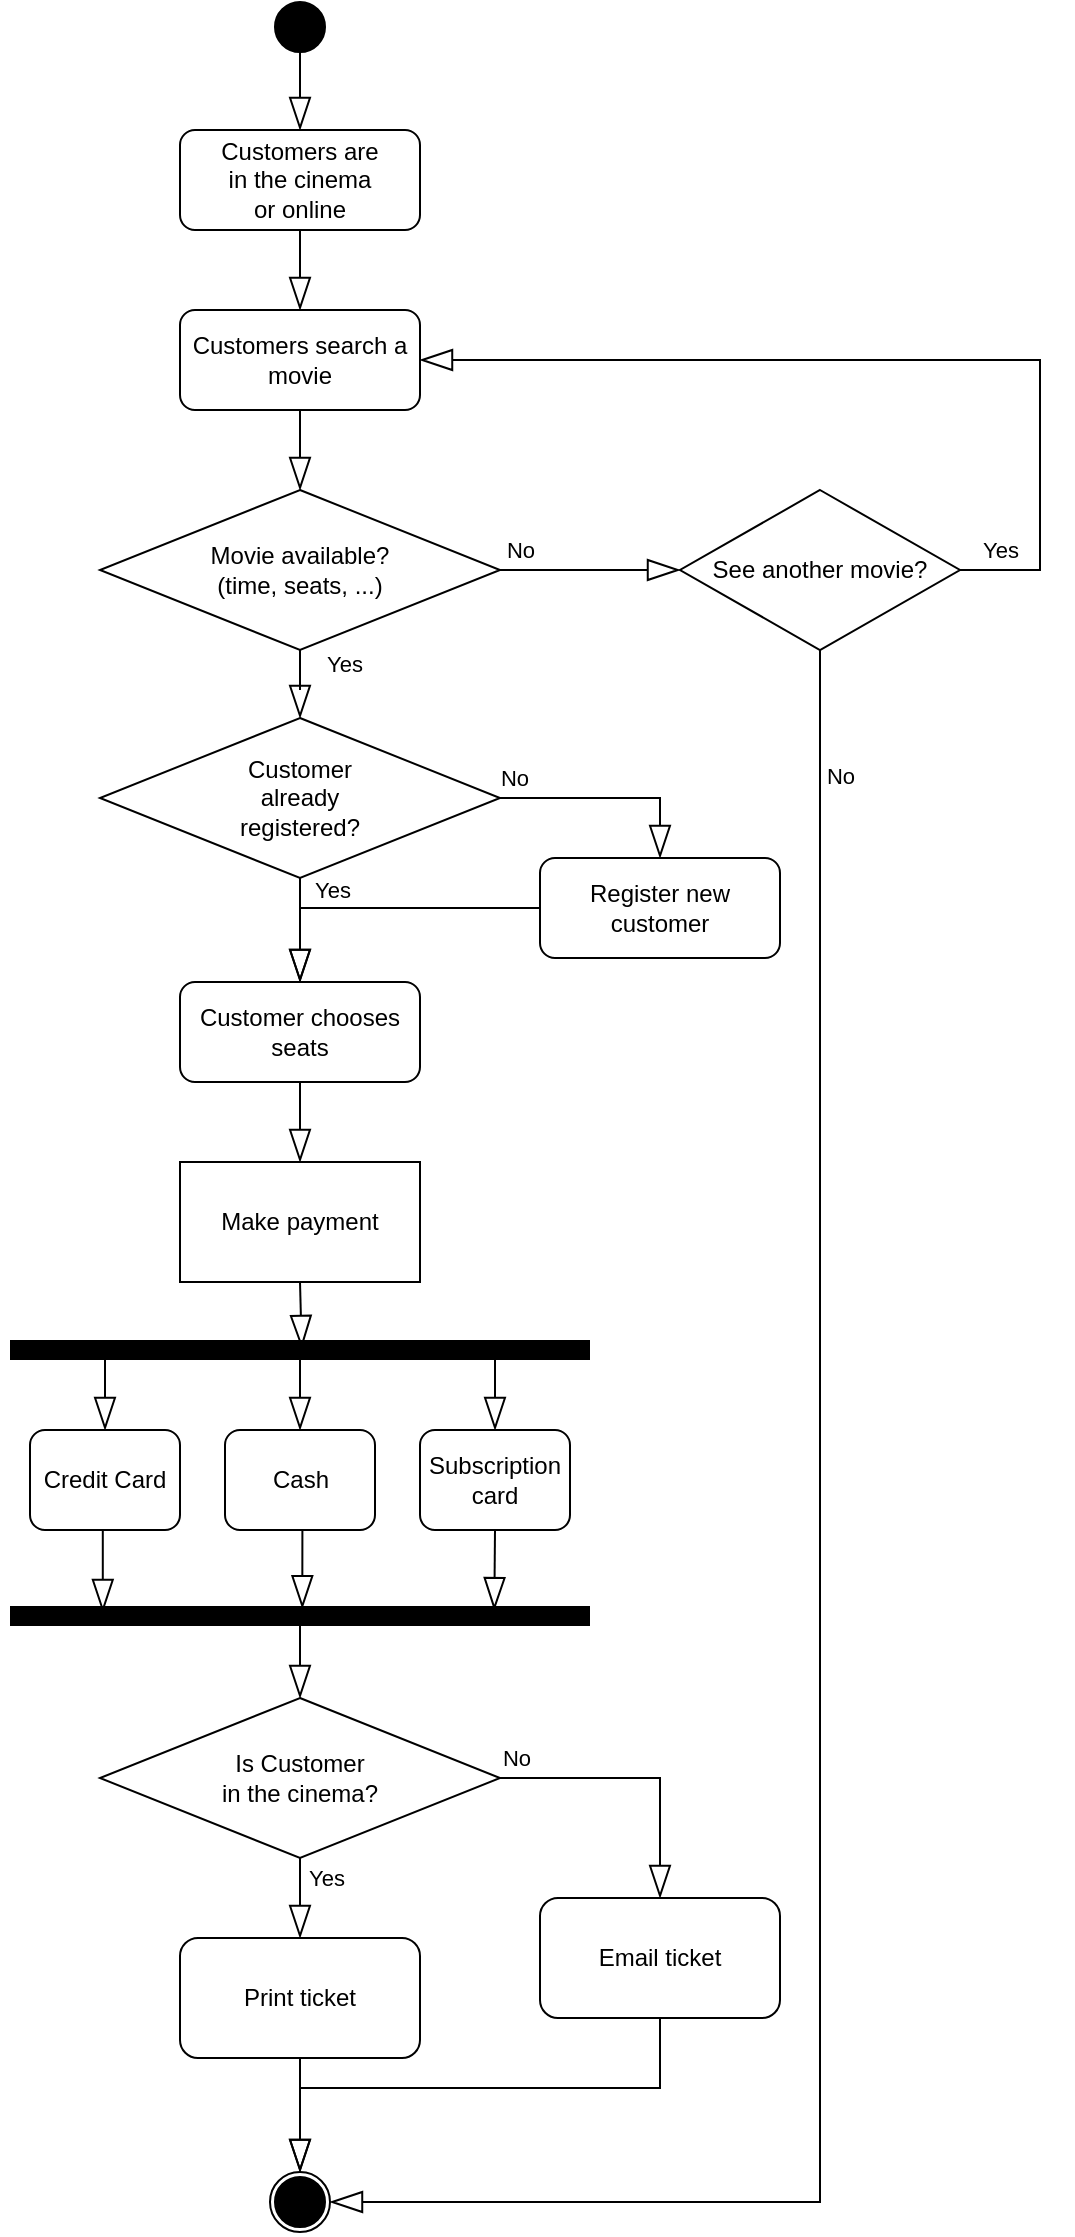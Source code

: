 <mxfile version="20.4.1" type="github"><diagram id="C5RBs43oDa-KdzZeNtuy" name="Page-1"><mxGraphModel dx="1767" dy="727" grid="1" gridSize="10" guides="1" tooltips="1" connect="1" arrows="1" fold="1" page="1" pageScale="1" pageWidth="827" pageHeight="1169" math="0" shadow="0"><root><mxCell id="WIyWlLk6GJQsqaUBKTNV-0"/><mxCell id="WIyWlLk6GJQsqaUBKTNV-1" parent="WIyWlLk6GJQsqaUBKTNV-0"/><mxCell id="-Ooaph7mHIyz4COmNBUZ-3" style="edgeStyle=none;curved=1;rounded=0;orthogonalLoop=1;jettySize=auto;html=1;endArrow=blockThin;startSize=14;endSize=14;sourcePerimeterSpacing=0;targetPerimeterSpacing=0;endFill=0;" edge="1" parent="WIyWlLk6GJQsqaUBKTNV-1" source="-Ooaph7mHIyz4COmNBUZ-0" target="-Ooaph7mHIyz4COmNBUZ-1"><mxGeometry relative="1" as="geometry"/></mxCell><mxCell id="-Ooaph7mHIyz4COmNBUZ-0" value="" style="ellipse;whiteSpace=wrap;html=1;aspect=fixed;hachureGap=4;fillColor=#000000;" vertex="1" parent="WIyWlLk6GJQsqaUBKTNV-1"><mxGeometry x="207.5" y="17" width="25" height="25" as="geometry"/></mxCell><mxCell id="-Ooaph7mHIyz4COmNBUZ-5" value="" style="edgeStyle=none;curved=1;rounded=0;orthogonalLoop=1;jettySize=auto;html=1;endArrow=blockThin;startSize=14;endSize=14;sourcePerimeterSpacing=0;targetPerimeterSpacing=0;endFill=0;" edge="1" parent="WIyWlLk6GJQsqaUBKTNV-1" source="-Ooaph7mHIyz4COmNBUZ-1" target="-Ooaph7mHIyz4COmNBUZ-4"><mxGeometry relative="1" as="geometry"/></mxCell><mxCell id="-Ooaph7mHIyz4COmNBUZ-1" value="Customers are &lt;br&gt;in the cinema&lt;br&gt;or online" style="rounded=1;whiteSpace=wrap;html=1;fontSize=12;glass=0;strokeWidth=1;shadow=0;hachureGap=4;fillColor=none;" vertex="1" parent="WIyWlLk6GJQsqaUBKTNV-1"><mxGeometry x="160" y="81" width="120" height="50" as="geometry"/></mxCell><mxCell id="-Ooaph7mHIyz4COmNBUZ-7" value="" style="edgeStyle=none;curved=1;rounded=0;orthogonalLoop=1;jettySize=auto;html=1;endArrow=blockThin;endFill=0;startSize=14;endSize=14;sourcePerimeterSpacing=0;targetPerimeterSpacing=0;" edge="1" parent="WIyWlLk6GJQsqaUBKTNV-1" source="-Ooaph7mHIyz4COmNBUZ-4" target="-Ooaph7mHIyz4COmNBUZ-6"><mxGeometry relative="1" as="geometry"/></mxCell><mxCell id="-Ooaph7mHIyz4COmNBUZ-4" value="Customers search a movie" style="rounded=1;whiteSpace=wrap;html=1;fontSize=12;glass=0;strokeWidth=1;shadow=0;hachureGap=4;fillColor=none;" vertex="1" parent="WIyWlLk6GJQsqaUBKTNV-1"><mxGeometry x="160" y="171" width="120" height="50" as="geometry"/></mxCell><mxCell id="-Ooaph7mHIyz4COmNBUZ-8" style="edgeStyle=orthogonalEdgeStyle;orthogonalLoop=1;jettySize=auto;html=1;endArrow=blockThin;endFill=0;startSize=14;endSize=14;sourcePerimeterSpacing=0;targetPerimeterSpacing=0;entryX=1;entryY=0.5;entryDx=0;entryDy=0;rounded=0;exitX=1;exitY=0.5;exitDx=0;exitDy=0;" edge="1" parent="WIyWlLk6GJQsqaUBKTNV-1" source="-Ooaph7mHIyz4COmNBUZ-12" target="-Ooaph7mHIyz4COmNBUZ-4"><mxGeometry relative="1" as="geometry"><mxPoint x="490" y="131" as="sourcePoint"/><mxPoint x="350" y="251" as="targetPoint"/><Array as="points"><mxPoint x="590" y="301"/><mxPoint x="590" y="196"/></Array></mxGeometry></mxCell><mxCell id="-Ooaph7mHIyz4COmNBUZ-9" value="Yes" style="edgeLabel;html=1;align=center;verticalAlign=middle;resizable=0;points=[];" vertex="1" connectable="0" parent="-Ooaph7mHIyz4COmNBUZ-8"><mxGeometry x="-0.85" y="-2" relative="1" as="geometry"><mxPoint x="-14" y="-12" as="offset"/></mxGeometry></mxCell><mxCell id="-Ooaph7mHIyz4COmNBUZ-11" value="" style="edgeStyle=orthogonalEdgeStyle;rounded=0;orthogonalLoop=1;jettySize=auto;html=1;endArrow=blockThin;endFill=0;startSize=14;endSize=14;sourcePerimeterSpacing=0;targetPerimeterSpacing=0;" edge="1" parent="WIyWlLk6GJQsqaUBKTNV-1" source="-Ooaph7mHIyz4COmNBUZ-6" target="-Ooaph7mHIyz4COmNBUZ-10"><mxGeometry relative="1" as="geometry"/></mxCell><mxCell id="-Ooaph7mHIyz4COmNBUZ-20" value="Yes" style="edgeLabel;html=1;align=center;verticalAlign=middle;resizable=0;points=[];" vertex="1" connectable="0" parent="-Ooaph7mHIyz4COmNBUZ-11"><mxGeometry x="-0.256" y="-1" relative="1" as="geometry"><mxPoint x="21" y="-9" as="offset"/></mxGeometry></mxCell><mxCell id="-Ooaph7mHIyz4COmNBUZ-13" value="" style="edgeStyle=orthogonalEdgeStyle;rounded=0;orthogonalLoop=1;jettySize=auto;html=1;endArrow=blockThin;endFill=0;startSize=14;endSize=14;sourcePerimeterSpacing=0;targetPerimeterSpacing=0;" edge="1" parent="WIyWlLk6GJQsqaUBKTNV-1" source="-Ooaph7mHIyz4COmNBUZ-6" target="-Ooaph7mHIyz4COmNBUZ-12"><mxGeometry relative="1" as="geometry"/></mxCell><mxCell id="-Ooaph7mHIyz4COmNBUZ-14" value="No" style="edgeLabel;html=1;align=center;verticalAlign=middle;resizable=0;points=[];" vertex="1" connectable="0" parent="-Ooaph7mHIyz4COmNBUZ-13"><mxGeometry x="-0.246" y="-1" relative="1" as="geometry"><mxPoint x="-24" y="-11" as="offset"/></mxGeometry></mxCell><mxCell id="-Ooaph7mHIyz4COmNBUZ-6" value="Movie available?&lt;br&gt;(time, seats, ...)" style="rhombus;whiteSpace=wrap;html=1;hachureGap=4;" vertex="1" parent="WIyWlLk6GJQsqaUBKTNV-1"><mxGeometry x="120" y="261" width="200" height="80" as="geometry"/></mxCell><mxCell id="-Ooaph7mHIyz4COmNBUZ-23" style="edgeStyle=orthogonalEdgeStyle;rounded=0;orthogonalLoop=1;jettySize=auto;html=1;entryX=0.5;entryY=0;entryDx=0;entryDy=0;endArrow=blockThin;endFill=0;startSize=14;endSize=14;sourcePerimeterSpacing=0;targetPerimeterSpacing=0;exitX=1;exitY=0.5;exitDx=0;exitDy=0;" edge="1" parent="WIyWlLk6GJQsqaUBKTNV-1" source="-Ooaph7mHIyz4COmNBUZ-10" target="-Ooaph7mHIyz4COmNBUZ-21"><mxGeometry relative="1" as="geometry"/></mxCell><mxCell id="-Ooaph7mHIyz4COmNBUZ-24" value="No" style="edgeLabel;html=1;align=center;verticalAlign=middle;resizable=0;points=[];" vertex="1" connectable="0" parent="-Ooaph7mHIyz4COmNBUZ-23"><mxGeometry x="-0.695" y="1" relative="1" as="geometry"><mxPoint x="-10" y="-9" as="offset"/></mxGeometry></mxCell><mxCell id="-Ooaph7mHIyz4COmNBUZ-27" style="edgeStyle=orthogonalEdgeStyle;rounded=0;orthogonalLoop=1;jettySize=auto;html=1;exitX=0.5;exitY=1;exitDx=0;exitDy=0;entryX=0.5;entryY=0;entryDx=0;entryDy=0;endArrow=blockThin;endFill=0;startSize=14;endSize=14;sourcePerimeterSpacing=0;targetPerimeterSpacing=0;" edge="1" parent="WIyWlLk6GJQsqaUBKTNV-1" source="-Ooaph7mHIyz4COmNBUZ-10" target="-Ooaph7mHIyz4COmNBUZ-25"><mxGeometry relative="1" as="geometry"/></mxCell><mxCell id="-Ooaph7mHIyz4COmNBUZ-28" value="Yes" style="edgeLabel;html=1;align=center;verticalAlign=middle;resizable=0;points=[];" vertex="1" connectable="0" parent="-Ooaph7mHIyz4COmNBUZ-27"><mxGeometry x="-0.242" y="1" relative="1" as="geometry"><mxPoint x="15" y="-14" as="offset"/></mxGeometry></mxCell><mxCell id="-Ooaph7mHIyz4COmNBUZ-10" value="Customer &lt;br&gt;already &lt;br&gt;registered?" style="rhombus;whiteSpace=wrap;html=1;hachureGap=4;" vertex="1" parent="WIyWlLk6GJQsqaUBKTNV-1"><mxGeometry x="120" y="375" width="200" height="80" as="geometry"/></mxCell><mxCell id="-Ooaph7mHIyz4COmNBUZ-18" style="edgeStyle=orthogonalEdgeStyle;rounded=0;orthogonalLoop=1;jettySize=auto;html=1;endArrow=blockThin;endFill=0;startSize=14;endSize=14;sourcePerimeterSpacing=0;targetPerimeterSpacing=0;exitX=0.5;exitY=1;exitDx=0;exitDy=0;entryX=1;entryY=0.5;entryDx=0;entryDy=0;" edge="1" parent="WIyWlLk6GJQsqaUBKTNV-1" source="-Ooaph7mHIyz4COmNBUZ-12" target="-Ooaph7mHIyz4COmNBUZ-29"><mxGeometry relative="1" as="geometry"><mxPoint x="570" y="441" as="sourcePoint"/><mxPoint x="280" y="781" as="targetPoint"/><Array as="points"><mxPoint x="480" y="1117"/></Array></mxGeometry></mxCell><mxCell id="-Ooaph7mHIyz4COmNBUZ-19" value="No" style="edgeLabel;html=1;align=center;verticalAlign=middle;resizable=0;points=[];" vertex="1" connectable="0" parent="-Ooaph7mHIyz4COmNBUZ-18"><mxGeometry x="-0.761" y="4" relative="1" as="geometry"><mxPoint x="6" y="-59" as="offset"/></mxGeometry></mxCell><mxCell id="-Ooaph7mHIyz4COmNBUZ-12" value="See another movie?" style="rhombus;whiteSpace=wrap;html=1;hachureGap=4;" vertex="1" parent="WIyWlLk6GJQsqaUBKTNV-1"><mxGeometry x="410" y="261" width="140" height="80" as="geometry"/></mxCell><mxCell id="-Ooaph7mHIyz4COmNBUZ-17" value="" style="ellipse;whiteSpace=wrap;html=1;aspect=fixed;hachureGap=4;fillColor=#000000;" vertex="1" parent="WIyWlLk6GJQsqaUBKTNV-1"><mxGeometry x="207.5" y="1104.5" width="25" height="25" as="geometry"/></mxCell><mxCell id="-Ooaph7mHIyz4COmNBUZ-26" value="" style="edgeStyle=orthogonalEdgeStyle;rounded=0;orthogonalLoop=1;jettySize=auto;html=1;endArrow=blockThin;endFill=0;startSize=14;endSize=14;sourcePerimeterSpacing=0;targetPerimeterSpacing=0;entryX=0.5;entryY=0;entryDx=0;entryDy=0;" edge="1" parent="WIyWlLk6GJQsqaUBKTNV-1" source="-Ooaph7mHIyz4COmNBUZ-21" target="-Ooaph7mHIyz4COmNBUZ-25"><mxGeometry relative="1" as="geometry"/></mxCell><mxCell id="-Ooaph7mHIyz4COmNBUZ-21" value="Register new customer" style="rounded=1;whiteSpace=wrap;html=1;fontSize=12;glass=0;strokeWidth=1;shadow=0;hachureGap=4;fillColor=none;" vertex="1" parent="WIyWlLk6GJQsqaUBKTNV-1"><mxGeometry x="340" y="445" width="120" height="50" as="geometry"/></mxCell><mxCell id="-Ooaph7mHIyz4COmNBUZ-31" value="" style="edgeStyle=orthogonalEdgeStyle;rounded=0;orthogonalLoop=1;jettySize=auto;html=1;endArrow=blockThin;endFill=0;startSize=14;endSize=14;sourcePerimeterSpacing=0;targetPerimeterSpacing=0;" edge="1" parent="WIyWlLk6GJQsqaUBKTNV-1" source="-Ooaph7mHIyz4COmNBUZ-25" target="-Ooaph7mHIyz4COmNBUZ-30"><mxGeometry relative="1" as="geometry"/></mxCell><mxCell id="-Ooaph7mHIyz4COmNBUZ-25" value="Customer chooses seats" style="rounded=1;whiteSpace=wrap;html=1;fontSize=12;glass=0;strokeWidth=1;shadow=0;hachureGap=4;fillColor=none;" vertex="1" parent="WIyWlLk6GJQsqaUBKTNV-1"><mxGeometry x="160" y="507" width="120" height="50" as="geometry"/></mxCell><mxCell id="-Ooaph7mHIyz4COmNBUZ-29" value="" style="ellipse;whiteSpace=wrap;html=1;aspect=fixed;hachureGap=4;fillColor=none;" vertex="1" parent="WIyWlLk6GJQsqaUBKTNV-1"><mxGeometry x="205" y="1102" width="30" height="30" as="geometry"/></mxCell><mxCell id="-Ooaph7mHIyz4COmNBUZ-33" style="edgeStyle=orthogonalEdgeStyle;rounded=0;orthogonalLoop=1;jettySize=auto;html=1;exitX=0.5;exitY=1;exitDx=0;exitDy=0;entryX=0.503;entryY=0.4;entryDx=0;entryDy=0;entryPerimeter=0;endArrow=blockThin;endFill=0;startSize=14;endSize=14;sourcePerimeterSpacing=0;targetPerimeterSpacing=0;" edge="1" parent="WIyWlLk6GJQsqaUBKTNV-1" source="-Ooaph7mHIyz4COmNBUZ-30" target="-Ooaph7mHIyz4COmNBUZ-32"><mxGeometry relative="1" as="geometry"/></mxCell><mxCell id="-Ooaph7mHIyz4COmNBUZ-30" value="Make payment" style="whiteSpace=wrap;html=1;hachureGap=4;fillColor=default;" vertex="1" parent="WIyWlLk6GJQsqaUBKTNV-1"><mxGeometry x="160" y="597" width="120" height="60" as="geometry"/></mxCell><mxCell id="-Ooaph7mHIyz4COmNBUZ-43" style="edgeStyle=orthogonalEdgeStyle;rounded=0;orthogonalLoop=1;jettySize=auto;html=1;exitX=0.25;exitY=0.5;exitDx=0;exitDy=0;exitPerimeter=0;entryX=0.5;entryY=0;entryDx=0;entryDy=0;endArrow=blockThin;endFill=0;startSize=14;endSize=14;sourcePerimeterSpacing=0;targetPerimeterSpacing=0;" edge="1" parent="WIyWlLk6GJQsqaUBKTNV-1" source="-Ooaph7mHIyz4COmNBUZ-32" target="-Ooaph7mHIyz4COmNBUZ-36"><mxGeometry relative="1" as="geometry"/></mxCell><mxCell id="-Ooaph7mHIyz4COmNBUZ-44" style="edgeStyle=orthogonalEdgeStyle;rounded=0;orthogonalLoop=1;jettySize=auto;html=1;exitX=0.75;exitY=0.5;exitDx=0;exitDy=0;exitPerimeter=0;entryX=0.5;entryY=0;entryDx=0;entryDy=0;endArrow=blockThin;endFill=0;startSize=14;endSize=14;sourcePerimeterSpacing=0;targetPerimeterSpacing=0;" edge="1" parent="WIyWlLk6GJQsqaUBKTNV-1" source="-Ooaph7mHIyz4COmNBUZ-32" target="-Ooaph7mHIyz4COmNBUZ-39"><mxGeometry relative="1" as="geometry"/></mxCell><mxCell id="-Ooaph7mHIyz4COmNBUZ-45" value="" style="edgeStyle=orthogonalEdgeStyle;rounded=0;orthogonalLoop=1;jettySize=auto;html=1;endArrow=blockThin;endFill=0;startSize=14;endSize=14;sourcePerimeterSpacing=0;targetPerimeterSpacing=0;entryX=0.5;entryY=0;entryDx=0;entryDy=0;exitX=0.511;exitY=0.841;exitDx=0;exitDy=0;exitPerimeter=0;" edge="1" parent="WIyWlLk6GJQsqaUBKTNV-1" source="-Ooaph7mHIyz4COmNBUZ-32" target="-Ooaph7mHIyz4COmNBUZ-37"><mxGeometry relative="1" as="geometry"/></mxCell><mxCell id="-Ooaph7mHIyz4COmNBUZ-32" value="" style="line;strokeWidth=10;html=1;hachureGap=4;fillColor=default;" vertex="1" parent="WIyWlLk6GJQsqaUBKTNV-1"><mxGeometry x="75" y="686" width="290" height="10" as="geometry"/></mxCell><mxCell id="-Ooaph7mHIyz4COmNBUZ-47" style="edgeStyle=orthogonalEdgeStyle;rounded=0;orthogonalLoop=1;jettySize=auto;html=1;exitX=0.5;exitY=1;exitDx=0;exitDy=0;entryX=0.16;entryY=0.3;entryDx=0;entryDy=0;entryPerimeter=0;endArrow=blockThin;endFill=0;startSize=14;endSize=14;sourcePerimeterSpacing=0;targetPerimeterSpacing=0;" edge="1" parent="WIyWlLk6GJQsqaUBKTNV-1" source="-Ooaph7mHIyz4COmNBUZ-36" target="-Ooaph7mHIyz4COmNBUZ-46"><mxGeometry relative="1" as="geometry"/></mxCell><mxCell id="-Ooaph7mHIyz4COmNBUZ-36" value="Credit Card" style="rounded=1;whiteSpace=wrap;html=1;fontSize=12;glass=0;strokeWidth=1;shadow=0;hachureGap=4;fillColor=none;" vertex="1" parent="WIyWlLk6GJQsqaUBKTNV-1"><mxGeometry x="85" y="731" width="75" height="50" as="geometry"/></mxCell><mxCell id="-Ooaph7mHIyz4COmNBUZ-48" style="edgeStyle=orthogonalEdgeStyle;rounded=0;orthogonalLoop=1;jettySize=auto;html=1;exitX=0.5;exitY=1;exitDx=0;exitDy=0;entryX=0.504;entryY=0.112;entryDx=0;entryDy=0;entryPerimeter=0;endArrow=blockThin;endFill=0;startSize=14;endSize=14;sourcePerimeterSpacing=0;targetPerimeterSpacing=0;" edge="1" parent="WIyWlLk6GJQsqaUBKTNV-1" source="-Ooaph7mHIyz4COmNBUZ-37" target="-Ooaph7mHIyz4COmNBUZ-46"><mxGeometry relative="1" as="geometry"/></mxCell><mxCell id="-Ooaph7mHIyz4COmNBUZ-37" value="Cash" style="rounded=1;whiteSpace=wrap;html=1;fontSize=12;glass=0;strokeWidth=1;shadow=0;hachureGap=4;fillColor=none;" vertex="1" parent="WIyWlLk6GJQsqaUBKTNV-1"><mxGeometry x="182.5" y="731" width="75" height="50" as="geometry"/></mxCell><mxCell id="-Ooaph7mHIyz4COmNBUZ-49" style="edgeStyle=orthogonalEdgeStyle;rounded=0;orthogonalLoop=1;jettySize=auto;html=1;exitX=0.5;exitY=1;exitDx=0;exitDy=0;entryX=0.835;entryY=0.206;entryDx=0;entryDy=0;entryPerimeter=0;endArrow=blockThin;endFill=0;startSize=14;endSize=14;sourcePerimeterSpacing=0;targetPerimeterSpacing=0;" edge="1" parent="WIyWlLk6GJQsqaUBKTNV-1" source="-Ooaph7mHIyz4COmNBUZ-39" target="-Ooaph7mHIyz4COmNBUZ-46"><mxGeometry relative="1" as="geometry"/></mxCell><mxCell id="-Ooaph7mHIyz4COmNBUZ-39" value="Subscription card" style="rounded=1;whiteSpace=wrap;html=1;fontSize=12;glass=0;strokeWidth=1;shadow=0;hachureGap=4;fillColor=none;" vertex="1" parent="WIyWlLk6GJQsqaUBKTNV-1"><mxGeometry x="280" y="731" width="75" height="50" as="geometry"/></mxCell><mxCell id="-Ooaph7mHIyz4COmNBUZ-57" value="" style="edgeStyle=orthogonalEdgeStyle;rounded=0;orthogonalLoop=1;jettySize=auto;html=1;endArrow=blockThin;endFill=0;startSize=14;endSize=14;sourcePerimeterSpacing=0;targetPerimeterSpacing=0;" edge="1" parent="WIyWlLk6GJQsqaUBKTNV-1" source="-Ooaph7mHIyz4COmNBUZ-46" target="-Ooaph7mHIyz4COmNBUZ-56"><mxGeometry relative="1" as="geometry"/></mxCell><mxCell id="-Ooaph7mHIyz4COmNBUZ-46" value="" style="line;strokeWidth=10;html=1;hachureGap=4;fillColor=default;" vertex="1" parent="WIyWlLk6GJQsqaUBKTNV-1"><mxGeometry x="75" y="819" width="290" height="10" as="geometry"/></mxCell><mxCell id="-Ooaph7mHIyz4COmNBUZ-60" value="" style="edgeStyle=orthogonalEdgeStyle;rounded=0;orthogonalLoop=1;jettySize=auto;html=1;endArrow=blockThin;endFill=0;startSize=14;endSize=14;sourcePerimeterSpacing=0;targetPerimeterSpacing=0;exitX=0.5;exitY=1;exitDx=0;exitDy=0;entryX=0.5;entryY=0;entryDx=0;entryDy=0;" edge="1" parent="WIyWlLk6GJQsqaUBKTNV-1" source="-Ooaph7mHIyz4COmNBUZ-56" target="-Ooaph7mHIyz4COmNBUZ-59"><mxGeometry relative="1" as="geometry"/></mxCell><mxCell id="-Ooaph7mHIyz4COmNBUZ-61" value="Yes" style="edgeLabel;html=1;align=center;verticalAlign=middle;resizable=0;points=[];" vertex="1" connectable="0" parent="-Ooaph7mHIyz4COmNBUZ-60"><mxGeometry x="-0.254" y="-1" relative="1" as="geometry"><mxPoint x="14" y="-5" as="offset"/></mxGeometry></mxCell><mxCell id="-Ooaph7mHIyz4COmNBUZ-63" value="" style="edgeStyle=orthogonalEdgeStyle;rounded=0;orthogonalLoop=1;jettySize=auto;html=1;endArrow=blockThin;endFill=0;startSize=14;endSize=14;sourcePerimeterSpacing=0;targetPerimeterSpacing=0;entryX=0.5;entryY=0;entryDx=0;entryDy=0;" edge="1" parent="WIyWlLk6GJQsqaUBKTNV-1" source="-Ooaph7mHIyz4COmNBUZ-56" target="-Ooaph7mHIyz4COmNBUZ-62"><mxGeometry relative="1" as="geometry"/></mxCell><mxCell id="-Ooaph7mHIyz4COmNBUZ-66" value="No" style="edgeLabel;html=1;align=center;verticalAlign=middle;resizable=0;points=[];" vertex="1" connectable="0" parent="-Ooaph7mHIyz4COmNBUZ-63"><mxGeometry x="-0.715" y="1" relative="1" as="geometry"><mxPoint x="-12" y="-9" as="offset"/></mxGeometry></mxCell><mxCell id="-Ooaph7mHIyz4COmNBUZ-56" value="Is Customer &lt;br&gt;in the cinema?" style="rhombus;whiteSpace=wrap;html=1;hachureGap=4;strokeWidth=1;fillColor=default;" vertex="1" parent="WIyWlLk6GJQsqaUBKTNV-1"><mxGeometry x="120" y="865" width="200" height="80" as="geometry"/></mxCell><mxCell id="-Ooaph7mHIyz4COmNBUZ-67" style="edgeStyle=orthogonalEdgeStyle;rounded=0;orthogonalLoop=1;jettySize=auto;html=1;exitX=0.5;exitY=1;exitDx=0;exitDy=0;entryX=0.5;entryY=0;entryDx=0;entryDy=0;endArrow=blockThin;endFill=0;startSize=14;endSize=14;sourcePerimeterSpacing=0;targetPerimeterSpacing=0;" edge="1" parent="WIyWlLk6GJQsqaUBKTNV-1" source="-Ooaph7mHIyz4COmNBUZ-59" target="-Ooaph7mHIyz4COmNBUZ-29"><mxGeometry relative="1" as="geometry"/></mxCell><mxCell id="-Ooaph7mHIyz4COmNBUZ-59" value="Print ticket" style="rounded=1;whiteSpace=wrap;html=1;hachureGap=4;strokeWidth=1;fillColor=default;" vertex="1" parent="WIyWlLk6GJQsqaUBKTNV-1"><mxGeometry x="160" y="985" width="120" height="60" as="geometry"/></mxCell><mxCell id="-Ooaph7mHIyz4COmNBUZ-69" style="edgeStyle=orthogonalEdgeStyle;rounded=0;orthogonalLoop=1;jettySize=auto;html=1;exitX=0.5;exitY=1;exitDx=0;exitDy=0;endArrow=blockThin;endFill=0;startSize=14;endSize=14;sourcePerimeterSpacing=0;targetPerimeterSpacing=0;entryX=0.5;entryY=0;entryDx=0;entryDy=0;" edge="1" parent="WIyWlLk6GJQsqaUBKTNV-1" source="-Ooaph7mHIyz4COmNBUZ-62" target="-Ooaph7mHIyz4COmNBUZ-29"><mxGeometry relative="1" as="geometry"><mxPoint x="220" y="1055" as="targetPoint"/><Array as="points"><mxPoint x="400" y="1060"/><mxPoint x="220" y="1060"/></Array></mxGeometry></mxCell><mxCell id="-Ooaph7mHIyz4COmNBUZ-62" value="Email ticket" style="rounded=1;whiteSpace=wrap;html=1;hachureGap=4;strokeWidth=1;fillColor=default;" vertex="1" parent="WIyWlLk6GJQsqaUBKTNV-1"><mxGeometry x="340" y="965" width="120" height="60" as="geometry"/></mxCell></root></mxGraphModel></diagram></mxfile>